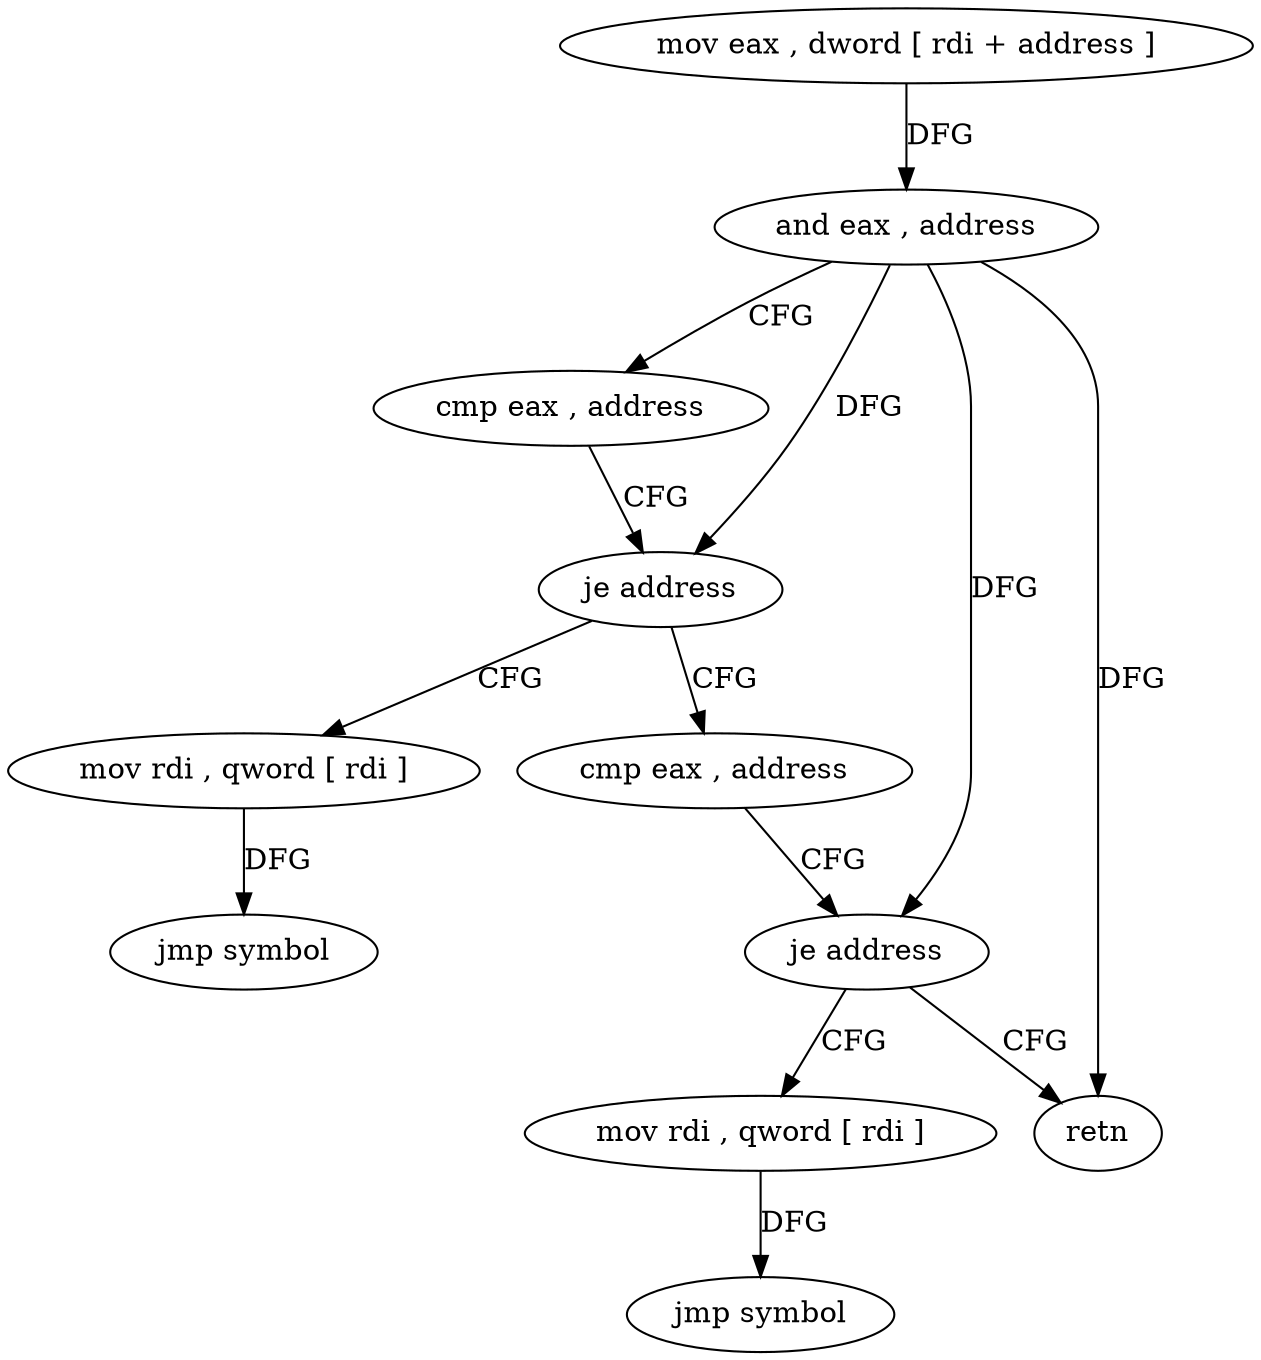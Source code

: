 digraph "func" {
"4325520" [label = "mov eax , dword [ rdi + address ]" ]
"4325523" [label = "and eax , address" ]
"4325528" [label = "cmp eax , address" ]
"4325531" [label = "je address" ]
"4325552" [label = "mov rdi , qword [ rdi ]" ]
"4325533" [label = "cmp eax , address" ]
"4325555" [label = "jmp symbol" ]
"4325536" [label = "je address" ]
"4325544" [label = "mov rdi , qword [ rdi ]" ]
"4325538" [label = "retn" ]
"4325547" [label = "jmp symbol" ]
"4325520" -> "4325523" [ label = "DFG" ]
"4325523" -> "4325528" [ label = "CFG" ]
"4325523" -> "4325531" [ label = "DFG" ]
"4325523" -> "4325536" [ label = "DFG" ]
"4325523" -> "4325538" [ label = "DFG" ]
"4325528" -> "4325531" [ label = "CFG" ]
"4325531" -> "4325552" [ label = "CFG" ]
"4325531" -> "4325533" [ label = "CFG" ]
"4325552" -> "4325555" [ label = "DFG" ]
"4325533" -> "4325536" [ label = "CFG" ]
"4325536" -> "4325544" [ label = "CFG" ]
"4325536" -> "4325538" [ label = "CFG" ]
"4325544" -> "4325547" [ label = "DFG" ]
}
